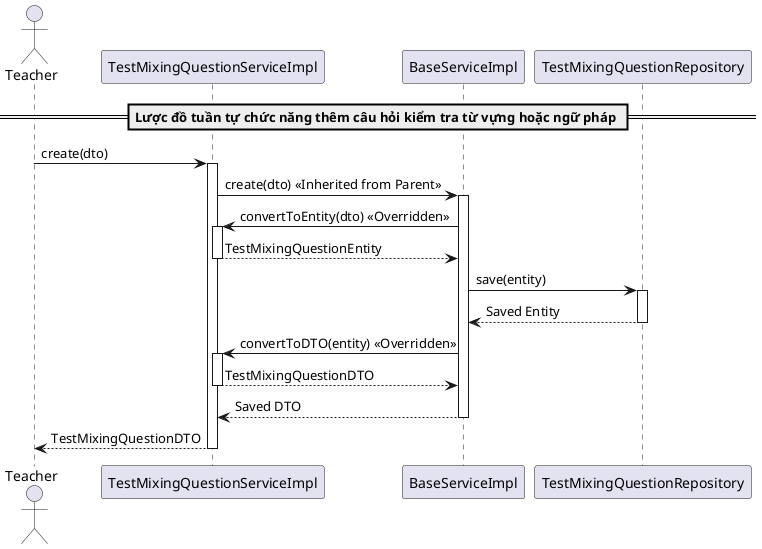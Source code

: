@startuml createTestMixingQuestion
actor Teacher
participant "TestMixingQuestionServiceImpl" as TestMixingQuestionService
participant "BaseServiceImpl" as BaseService
participant "TestMixingQuestionRepository" as Repository

== Lược đồ tuần tự chức năng thêm câu hỏi kiểm tra từ vựng hoặc ngữ pháp ==
Teacher -> TestMixingQuestionService: create(dto)
activate TestMixingQuestionService

TestMixingQuestionService -> BaseService: create(dto) << Inherited from Parent >>
activate BaseService

BaseService -> TestMixingQuestionService: convertToEntity(dto) << Overridden >>
activate TestMixingQuestionService
TestMixingQuestionService --> BaseService: TestMixingQuestionEntity
deactivate TestMixingQuestionService

BaseService -> Repository: save(entity)
activate Repository
Repository --> BaseService: Saved Entity
deactivate Repository

BaseService -> TestMixingQuestionService: convertToDTO(entity) << Overridden >>
activate TestMixingQuestionService
TestMixingQuestionService --> BaseService: TestMixingQuestionDTO
deactivate TestMixingQuestionService

BaseService --> TestMixingQuestionService: Saved DTO
deactivate BaseService

TestMixingQuestionService --> Teacher: TestMixingQuestionDTO
deactivate TestMixingQuestionService

@enduml
